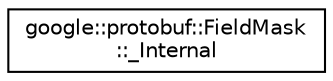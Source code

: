 digraph "类继承关系图"
{
 // LATEX_PDF_SIZE
  edge [fontname="Helvetica",fontsize="10",labelfontname="Helvetica",labelfontsize="10"];
  node [fontname="Helvetica",fontsize="10",shape=record];
  rankdir="LR";
  Node0 [label="google::protobuf::FieldMask\l::_Internal",height=0.2,width=0.4,color="black", fillcolor="white", style="filled",URL="$classFieldMask_1_1__Internal.html",tooltip=" "];
}
